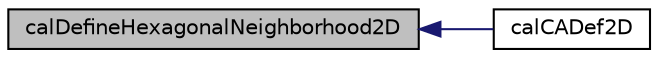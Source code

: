 digraph "calDefineHexagonalNeighborhood2D"
{
  edge [fontname="Helvetica",fontsize="10",labelfontname="Helvetica",labelfontsize="10"];
  node [fontname="Helvetica",fontsize="10",shape=record];
  rankdir="LR";
  Node1 [label="calDefineHexagonalNeighborhood2D",height=0.2,width=0.4,color="black", fillcolor="grey75", style="filled" fontcolor="black"];
  Node1 -> Node2 [dir="back",color="midnightblue",fontsize="10",style="solid",fontname="Helvetica"];
  Node2 [label="calCADef2D",height=0.2,width=0.4,color="black", fillcolor="white", style="filled",URL="$cal2_d_8h.html#aabc70688450ef360ca455e6b8328c56c",tooltip="Creates an object of type CALModel2D, sets its records and returns it as a pointer; it defines the ce..."];
}
